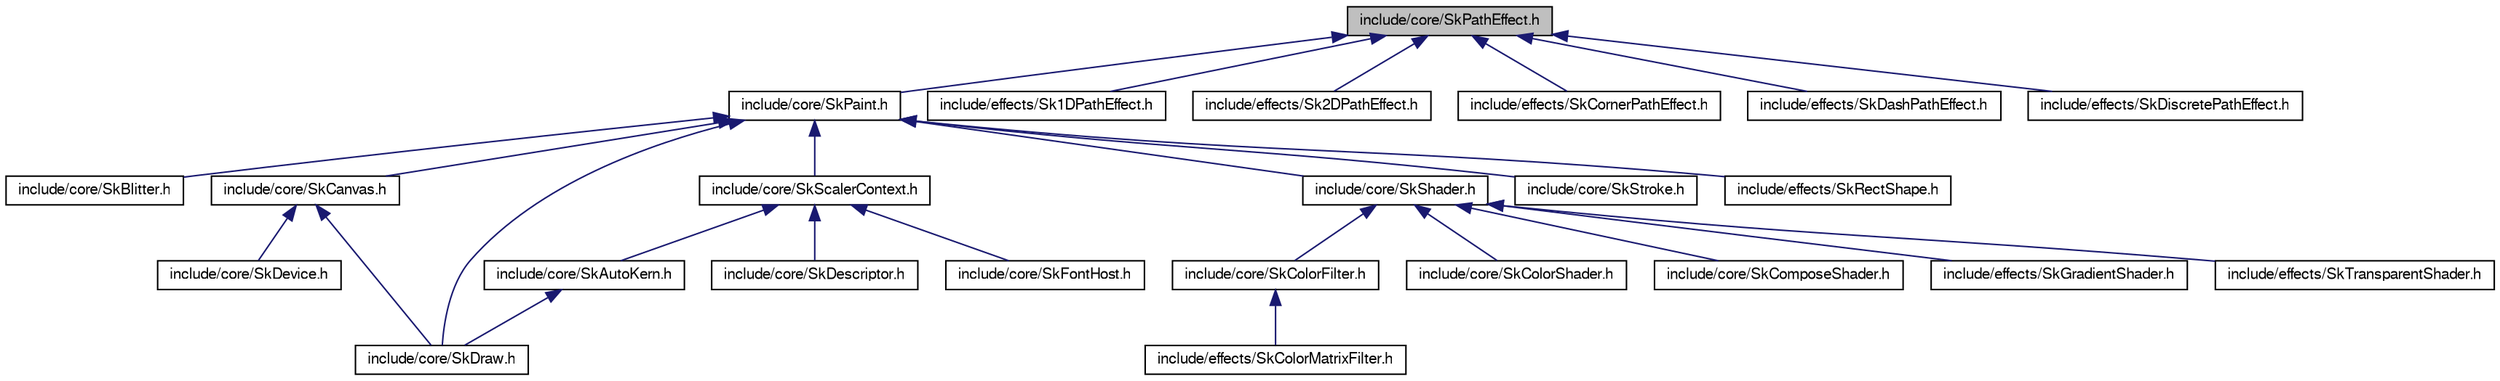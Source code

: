 digraph G
{
  edge [fontname="FreeSans",fontsize="10",labelfontname="FreeSans",labelfontsize="10"];
  node [fontname="FreeSans",fontsize="10",shape=record];
  Node1 [label="include/core/SkPathEffect.h",height=0.2,width=0.4,color="black", fillcolor="grey75", style="filled" fontcolor="black"];
  Node1 -> Node2 [dir=back,color="midnightblue",fontsize="10",style="solid",fontname="FreeSans"];
  Node2 [label="include/core/SkPaint.h",height=0.2,width=0.4,color="black", fillcolor="white", style="filled",URL="$_sk_paint_8h.html"];
  Node2 -> Node3 [dir=back,color="midnightblue",fontsize="10",style="solid",fontname="FreeSans"];
  Node3 [label="include/core/SkBlitter.h",height=0.2,width=0.4,color="black", fillcolor="white", style="filled",URL="$_sk_blitter_8h.html"];
  Node2 -> Node4 [dir=back,color="midnightblue",fontsize="10",style="solid",fontname="FreeSans"];
  Node4 [label="include/core/SkCanvas.h",height=0.2,width=0.4,color="black", fillcolor="white", style="filled",URL="$_sk_canvas_8h.html"];
  Node4 -> Node5 [dir=back,color="midnightblue",fontsize="10",style="solid",fontname="FreeSans"];
  Node5 [label="include/core/SkDevice.h",height=0.2,width=0.4,color="black", fillcolor="white", style="filled",URL="$_sk_device_8h.html"];
  Node4 -> Node6 [dir=back,color="midnightblue",fontsize="10",style="solid",fontname="FreeSans"];
  Node6 [label="include/core/SkDraw.h",height=0.2,width=0.4,color="black", fillcolor="white", style="filled",URL="$_sk_draw_8h.html"];
  Node2 -> Node6 [dir=back,color="midnightblue",fontsize="10",style="solid",fontname="FreeSans"];
  Node2 -> Node7 [dir=back,color="midnightblue",fontsize="10",style="solid",fontname="FreeSans"];
  Node7 [label="include/core/SkScalerContext.h",height=0.2,width=0.4,color="black", fillcolor="white", style="filled",URL="$_sk_scaler_context_8h.html"];
  Node7 -> Node8 [dir=back,color="midnightblue",fontsize="10",style="solid",fontname="FreeSans"];
  Node8 [label="include/core/SkAutoKern.h",height=0.2,width=0.4,color="black", fillcolor="white", style="filled",URL="$_sk_auto_kern_8h.html"];
  Node8 -> Node6 [dir=back,color="midnightblue",fontsize="10",style="solid",fontname="FreeSans"];
  Node7 -> Node9 [dir=back,color="midnightblue",fontsize="10",style="solid",fontname="FreeSans"];
  Node9 [label="include/core/SkDescriptor.h",height=0.2,width=0.4,color="black", fillcolor="white", style="filled",URL="$_sk_descriptor_8h.html"];
  Node7 -> Node10 [dir=back,color="midnightblue",fontsize="10",style="solid",fontname="FreeSans"];
  Node10 [label="include/core/SkFontHost.h",height=0.2,width=0.4,color="black", fillcolor="white", style="filled",URL="$_sk_font_host_8h.html"];
  Node2 -> Node11 [dir=back,color="midnightblue",fontsize="10",style="solid",fontname="FreeSans"];
  Node11 [label="include/core/SkShader.h",height=0.2,width=0.4,color="black", fillcolor="white", style="filled",URL="$_sk_shader_8h.html"];
  Node11 -> Node12 [dir=back,color="midnightblue",fontsize="10",style="solid",fontname="FreeSans"];
  Node12 [label="include/core/SkColorFilter.h",height=0.2,width=0.4,color="black", fillcolor="white", style="filled",URL="$_sk_color_filter_8h.html"];
  Node12 -> Node13 [dir=back,color="midnightblue",fontsize="10",style="solid",fontname="FreeSans"];
  Node13 [label="include/effects/SkColorMatrixFilter.h",height=0.2,width=0.4,color="black", fillcolor="white", style="filled",URL="$_sk_color_matrix_filter_8h.html"];
  Node11 -> Node14 [dir=back,color="midnightblue",fontsize="10",style="solid",fontname="FreeSans"];
  Node14 [label="include/core/SkColorShader.h",height=0.2,width=0.4,color="black", fillcolor="white", style="filled",URL="$_sk_color_shader_8h.html"];
  Node11 -> Node15 [dir=back,color="midnightblue",fontsize="10",style="solid",fontname="FreeSans"];
  Node15 [label="include/core/SkComposeShader.h",height=0.2,width=0.4,color="black", fillcolor="white", style="filled",URL="$_sk_compose_shader_8h.html"];
  Node11 -> Node16 [dir=back,color="midnightblue",fontsize="10",style="solid",fontname="FreeSans"];
  Node16 [label="include/effects/SkGradientShader.h",height=0.2,width=0.4,color="black", fillcolor="white", style="filled",URL="$_sk_gradient_shader_8h.html"];
  Node11 -> Node17 [dir=back,color="midnightblue",fontsize="10",style="solid",fontname="FreeSans"];
  Node17 [label="include/effects/SkTransparentShader.h",height=0.2,width=0.4,color="black", fillcolor="white", style="filled",URL="$_sk_transparent_shader_8h.html"];
  Node2 -> Node18 [dir=back,color="midnightblue",fontsize="10",style="solid",fontname="FreeSans"];
  Node18 [label="include/core/SkStroke.h",height=0.2,width=0.4,color="black", fillcolor="white", style="filled",URL="$_sk_stroke_8h.html"];
  Node2 -> Node19 [dir=back,color="midnightblue",fontsize="10",style="solid",fontname="FreeSans"];
  Node19 [label="include/effects/SkRectShape.h",height=0.2,width=0.4,color="black", fillcolor="white", style="filled",URL="$_sk_rect_shape_8h.html"];
  Node1 -> Node20 [dir=back,color="midnightblue",fontsize="10",style="solid",fontname="FreeSans"];
  Node20 [label="include/effects/Sk1DPathEffect.h",height=0.2,width=0.4,color="black", fillcolor="white", style="filled",URL="$_sk1_d_path_effect_8h.html"];
  Node1 -> Node21 [dir=back,color="midnightblue",fontsize="10",style="solid",fontname="FreeSans"];
  Node21 [label="include/effects/Sk2DPathEffect.h",height=0.2,width=0.4,color="black", fillcolor="white", style="filled",URL="$_sk2_d_path_effect_8h.html"];
  Node1 -> Node22 [dir=back,color="midnightblue",fontsize="10",style="solid",fontname="FreeSans"];
  Node22 [label="include/effects/SkCornerPathEffect.h",height=0.2,width=0.4,color="black", fillcolor="white", style="filled",URL="$_sk_corner_path_effect_8h.html"];
  Node1 -> Node23 [dir=back,color="midnightblue",fontsize="10",style="solid",fontname="FreeSans"];
  Node23 [label="include/effects/SkDashPathEffect.h",height=0.2,width=0.4,color="black", fillcolor="white", style="filled",URL="$_sk_dash_path_effect_8h.html"];
  Node1 -> Node24 [dir=back,color="midnightblue",fontsize="10",style="solid",fontname="FreeSans"];
  Node24 [label="include/effects/SkDiscretePathEffect.h",height=0.2,width=0.4,color="black", fillcolor="white", style="filled",URL="$_sk_discrete_path_effect_8h.html"];
}
